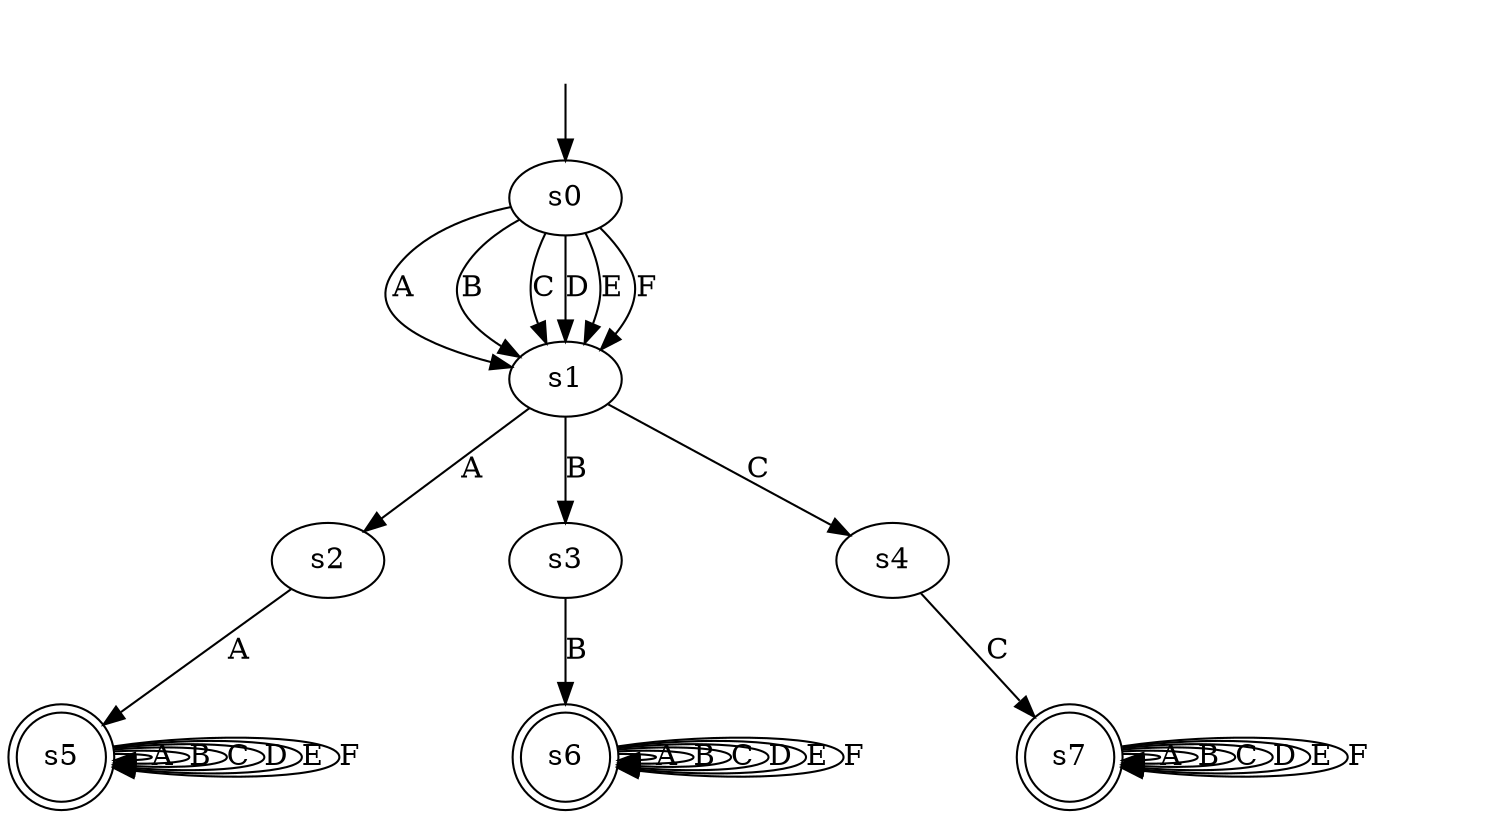 digraph "output/b" {
s0 [label=s0];
s1 [label=s1];
s2 [label=s2];
s3 [label=s3];
s4 [label=s4];
s5 [label=s5, shape=doublecircle];
s6 [label=s6, shape=doublecircle];
s7 [label=s7, shape=doublecircle];
s0 -> s1 [label=A];
s0 -> s1 [label=B];
s0 -> s1 [label=C];
s0 -> s1 [label=D];
s0 -> s1 [label=E];
s0 -> s1 [label=F];
s1 -> s2 [label=A];
s2 -> s5 [label=A];
s1 -> s3 [label=B];
s3 -> s6 [label=B];
s1 -> s4 [label=C];
s4 -> s7 [label=C];

s5 -> s5 [label=A];
s5 -> s5 [label=B];
s5 -> s5 [label=C];
s5 -> s5 [label=D];
s5 -> s5 [label=E];
s5 -> s5 [label=F];
s6 -> s6 [label=A];
s6 -> s6 [label=B];
s6 -> s6 [label=C];
s6 -> s6 [label=D];
s6 -> s6 [label=E];
s6 -> s6 [label=F];
s7 -> s7 [label=A];
s7 -> s7 [label=B];
s7 -> s7 [label=C];
s7 -> s7 [label=D];
s7 -> s7 [label=E];
s7 -> s7 [label=F];

__start0 [label="", shape=none];
__start0 -> s0  [label=""];
}
